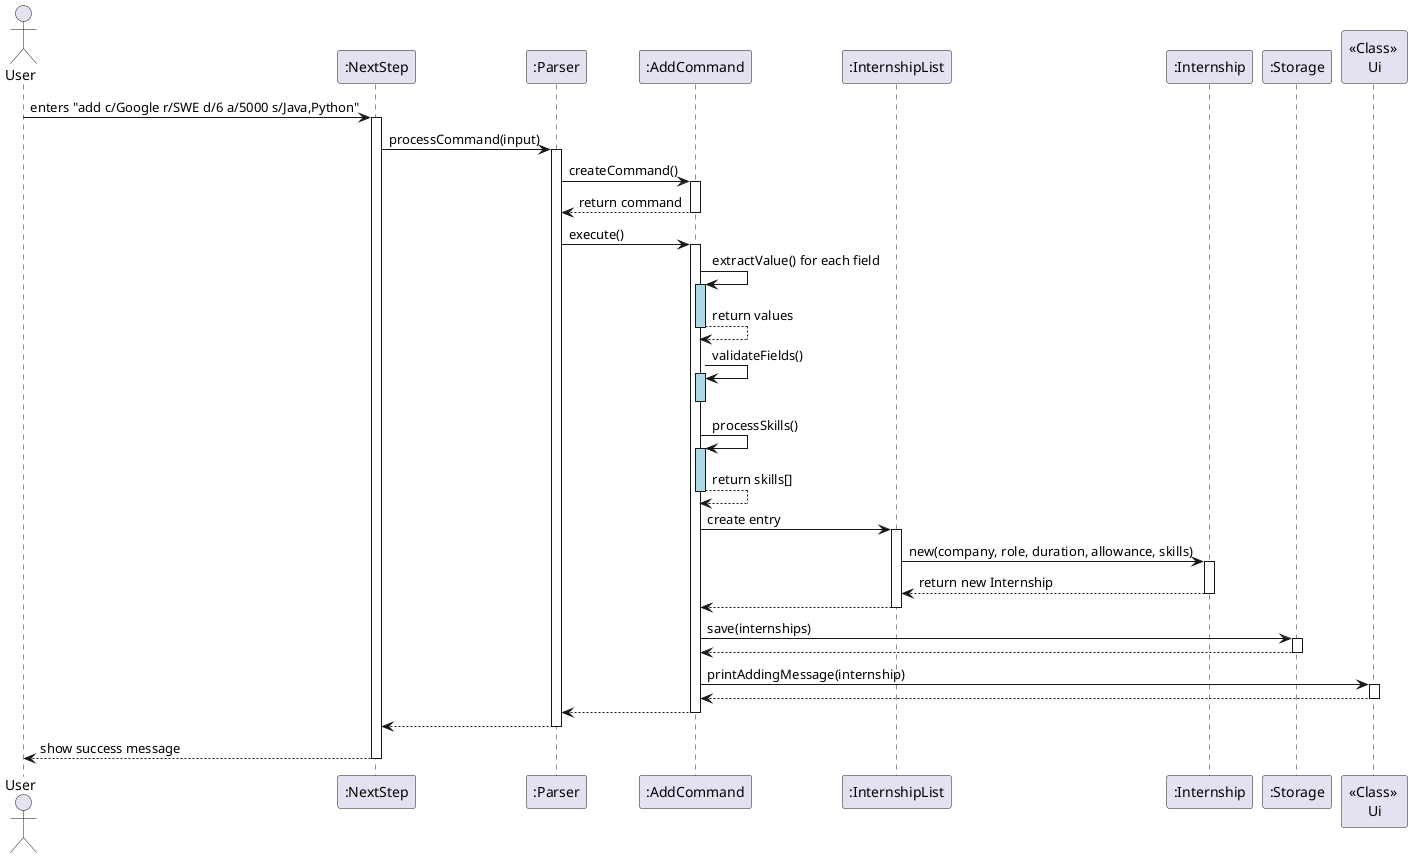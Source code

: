 @startuml
'https://plantuml.com/sequence-diagram

actor User
participant ":NextStep" as NextStep
participant ":Parser" as Parser
participant ":AddCommand" as AddCommand
participant ":InternshipList" as InternshipList
participant ":Internship" as Internship
participant ":Storage" as Storage
participant "<<Class>> \nUi" as Ui

User -> NextStep : enters "add c/Google r/SWE d/6 a/5000 s/Java,Python"
activate NextStep

NextStep -> Parser : processCommand(input)
activate Parser

Parser -> AddCommand : createCommand()
activate AddCommand
AddCommand --> Parser : return command
deactivate AddCommand

Parser -> AddCommand : execute()
activate AddCommand

AddCommand -> AddCommand : extractValue() for each field
activate AddCommand #lightblue
AddCommand --> AddCommand : return values
deactivate AddCommand

AddCommand -> AddCommand : validateFields()
activate AddCommand #lightblue
deactivate AddCommand

AddCommand -> AddCommand : processSkills()
activate AddCommand #lightblue
AddCommand --> AddCommand : return skills[]
deactivate AddCommand

AddCommand -> InternshipList : create entry
activate InternshipList
InternshipList -> Internship : new(company, role, duration, allowance, skills)
activate Internship
Internship --> InternshipList : return new Internship
deactivate Internship
InternshipList --> AddCommand
deactivate InternshipList

AddCommand -> Storage : save(internships)
activate Storage
Storage --> AddCommand
deactivate Storage

AddCommand -> Ui : printAddingMessage(internship)
activate Ui
Ui --> AddCommand
deactivate Ui

AddCommand --> Parser
deactivate AddCommand

Parser --> NextStep
deactivate Parser

NextStep --> User : show success message
deactivate NextStep
@enduml